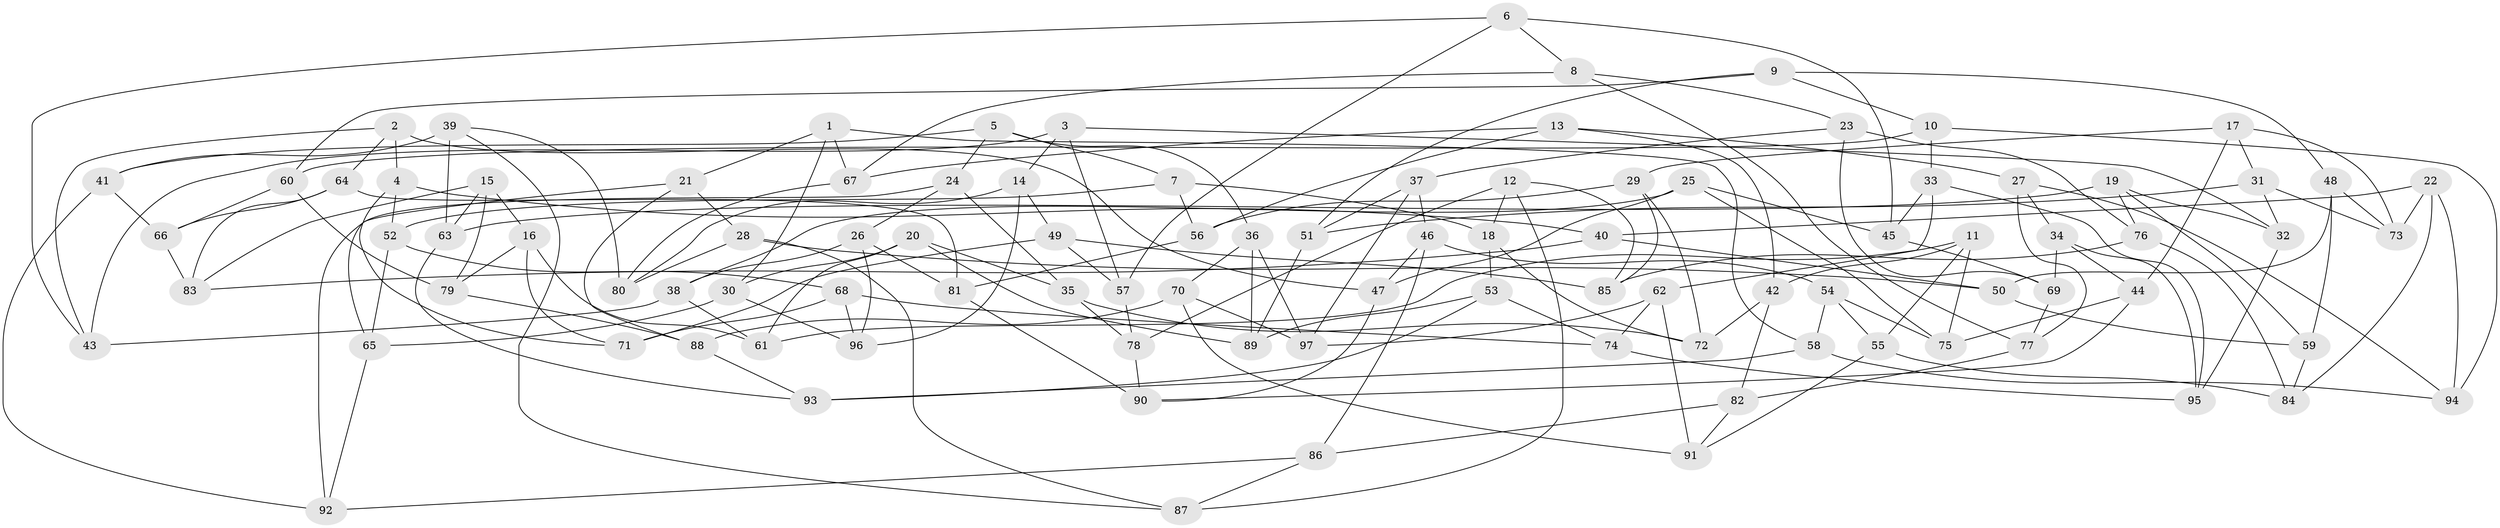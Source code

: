 // Generated by graph-tools (version 1.1) at 2025/27/03/09/25 03:27:02]
// undirected, 97 vertices, 194 edges
graph export_dot {
graph [start="1"]
  node [color=gray90,style=filled];
  1;
  2;
  3;
  4;
  5;
  6;
  7;
  8;
  9;
  10;
  11;
  12;
  13;
  14;
  15;
  16;
  17;
  18;
  19;
  20;
  21;
  22;
  23;
  24;
  25;
  26;
  27;
  28;
  29;
  30;
  31;
  32;
  33;
  34;
  35;
  36;
  37;
  38;
  39;
  40;
  41;
  42;
  43;
  44;
  45;
  46;
  47;
  48;
  49;
  50;
  51;
  52;
  53;
  54;
  55;
  56;
  57;
  58;
  59;
  60;
  61;
  62;
  63;
  64;
  65;
  66;
  67;
  68;
  69;
  70;
  71;
  72;
  73;
  74;
  75;
  76;
  77;
  78;
  79;
  80;
  81;
  82;
  83;
  84;
  85;
  86;
  87;
  88;
  89;
  90;
  91;
  92;
  93;
  94;
  95;
  96;
  97;
  1 -- 58;
  1 -- 67;
  1 -- 21;
  1 -- 30;
  2 -- 4;
  2 -- 43;
  2 -- 64;
  2 -- 47;
  3 -- 32;
  3 -- 43;
  3 -- 57;
  3 -- 14;
  4 -- 71;
  4 -- 52;
  4 -- 40;
  5 -- 41;
  5 -- 7;
  5 -- 24;
  5 -- 36;
  6 -- 57;
  6 -- 8;
  6 -- 43;
  6 -- 45;
  7 -- 18;
  7 -- 52;
  7 -- 56;
  8 -- 67;
  8 -- 77;
  8 -- 23;
  9 -- 60;
  9 -- 48;
  9 -- 51;
  9 -- 10;
  10 -- 94;
  10 -- 33;
  10 -- 60;
  11 -- 75;
  11 -- 42;
  11 -- 61;
  11 -- 55;
  12 -- 87;
  12 -- 85;
  12 -- 78;
  12 -- 18;
  13 -- 56;
  13 -- 27;
  13 -- 67;
  13 -- 42;
  14 -- 96;
  14 -- 80;
  14 -- 49;
  15 -- 16;
  15 -- 63;
  15 -- 83;
  15 -- 79;
  16 -- 79;
  16 -- 71;
  16 -- 61;
  17 -- 29;
  17 -- 44;
  17 -- 31;
  17 -- 73;
  18 -- 53;
  18 -- 72;
  19 -- 59;
  19 -- 63;
  19 -- 32;
  19 -- 76;
  20 -- 30;
  20 -- 89;
  20 -- 35;
  20 -- 61;
  21 -- 65;
  21 -- 28;
  21 -- 88;
  22 -- 40;
  22 -- 94;
  22 -- 73;
  22 -- 84;
  23 -- 76;
  23 -- 69;
  23 -- 37;
  24 -- 26;
  24 -- 35;
  24 -- 92;
  25 -- 45;
  25 -- 38;
  25 -- 75;
  25 -- 47;
  26 -- 96;
  26 -- 38;
  26 -- 81;
  27 -- 94;
  27 -- 34;
  27 -- 77;
  28 -- 80;
  28 -- 87;
  28 -- 50;
  29 -- 85;
  29 -- 72;
  29 -- 56;
  30 -- 96;
  30 -- 65;
  31 -- 32;
  31 -- 51;
  31 -- 73;
  32 -- 95;
  33 -- 62;
  33 -- 95;
  33 -- 45;
  34 -- 69;
  34 -- 44;
  34 -- 95;
  35 -- 72;
  35 -- 78;
  36 -- 70;
  36 -- 97;
  36 -- 89;
  37 -- 97;
  37 -- 46;
  37 -- 51;
  38 -- 61;
  38 -- 43;
  39 -- 87;
  39 -- 80;
  39 -- 41;
  39 -- 63;
  40 -- 50;
  40 -- 83;
  41 -- 92;
  41 -- 66;
  42 -- 82;
  42 -- 72;
  44 -- 90;
  44 -- 75;
  45 -- 69;
  46 -- 54;
  46 -- 86;
  46 -- 47;
  47 -- 90;
  48 -- 73;
  48 -- 59;
  48 -- 50;
  49 -- 85;
  49 -- 57;
  49 -- 71;
  50 -- 59;
  51 -- 89;
  52 -- 68;
  52 -- 65;
  53 -- 74;
  53 -- 89;
  53 -- 93;
  54 -- 55;
  54 -- 58;
  54 -- 75;
  55 -- 84;
  55 -- 91;
  56 -- 81;
  57 -- 78;
  58 -- 93;
  58 -- 94;
  59 -- 84;
  60 -- 79;
  60 -- 66;
  62 -- 97;
  62 -- 74;
  62 -- 91;
  63 -- 93;
  64 -- 66;
  64 -- 83;
  64 -- 81;
  65 -- 92;
  66 -- 83;
  67 -- 80;
  68 -- 96;
  68 -- 74;
  68 -- 71;
  69 -- 77;
  70 -- 91;
  70 -- 88;
  70 -- 97;
  74 -- 95;
  76 -- 85;
  76 -- 84;
  77 -- 82;
  78 -- 90;
  79 -- 88;
  81 -- 90;
  82 -- 91;
  82 -- 86;
  86 -- 87;
  86 -- 92;
  88 -- 93;
}
